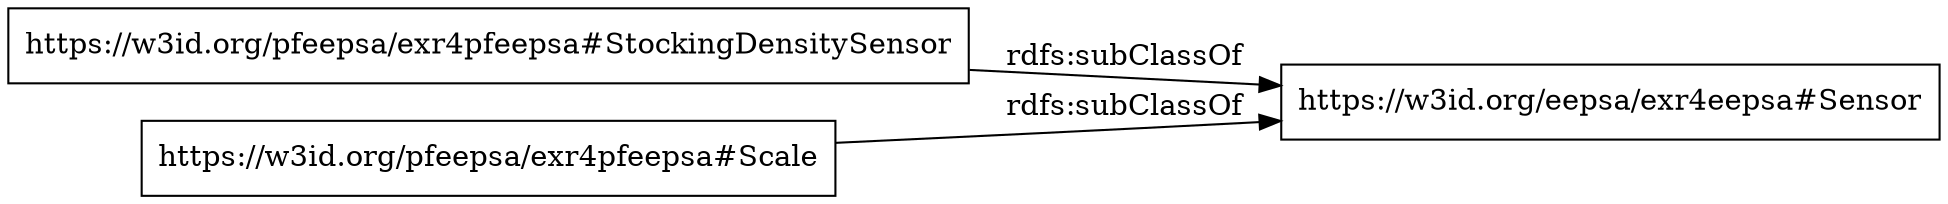 digraph ar2dtool_diagram { 
rankdir=LR;
size="1000"
node [shape = rectangle, color="black"]; "https://w3id.org/pfeepsa/exr4pfeepsa#StockingDensitySensor" "https://w3id.org/pfeepsa/exr4pfeepsa#Scale" ; /*classes style*/
	"https://w3id.org/pfeepsa/exr4pfeepsa#StockingDensitySensor" -> "https://w3id.org/eepsa/exr4eepsa#Sensor" [ label = "rdfs:subClassOf" ];
	"https://w3id.org/pfeepsa/exr4pfeepsa#Scale" -> "https://w3id.org/eepsa/exr4eepsa#Sensor" [ label = "rdfs:subClassOf" ];

}
